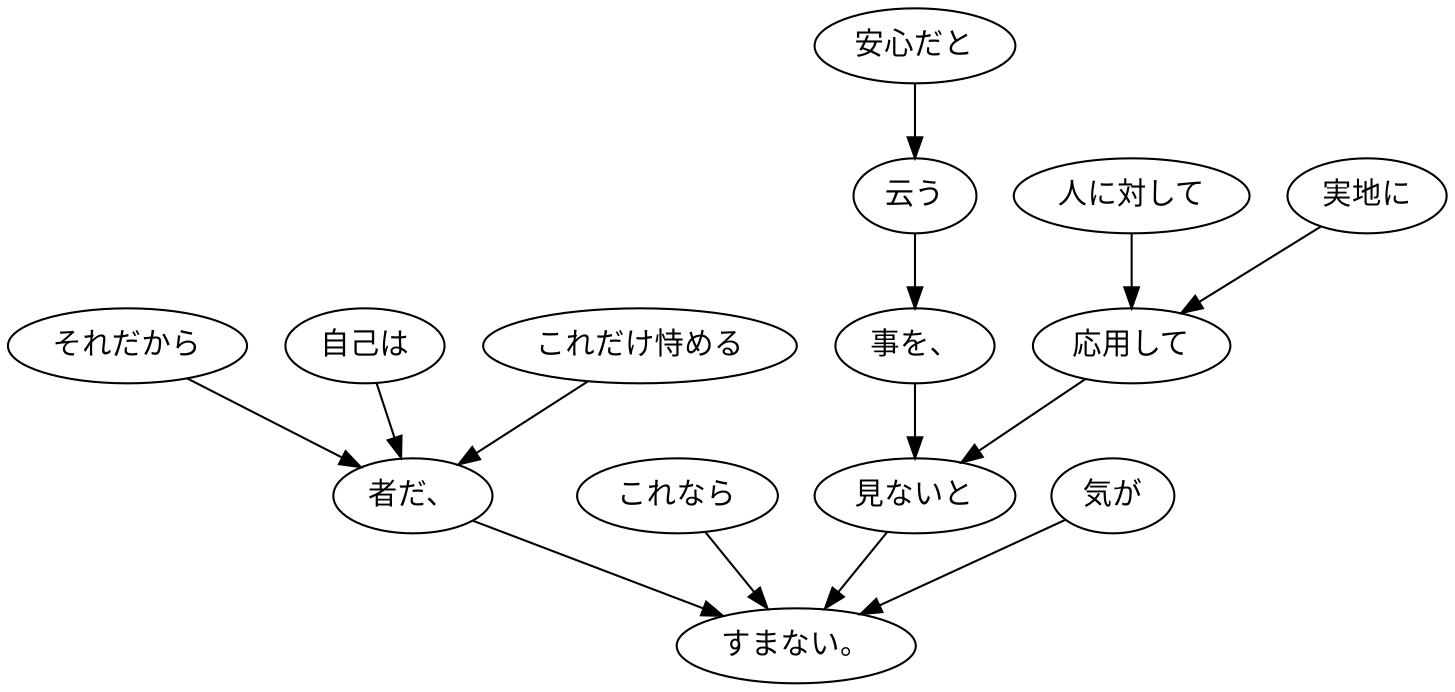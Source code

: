 digraph graph4776 {
	node0 [label="それだから"];
	node1 [label="自己は"];
	node2 [label="これだけ恃める"];
	node3 [label="者だ、"];
	node4 [label="これなら"];
	node5 [label="安心だと"];
	node6 [label="云う"];
	node7 [label="事を、"];
	node8 [label="人に対して"];
	node9 [label="実地に"];
	node10 [label="応用して"];
	node11 [label="見ないと"];
	node12 [label="気が"];
	node13 [label="すまない。"];
	node0 -> node3;
	node1 -> node3;
	node2 -> node3;
	node3 -> node13;
	node4 -> node13;
	node5 -> node6;
	node6 -> node7;
	node7 -> node11;
	node8 -> node10;
	node9 -> node10;
	node10 -> node11;
	node11 -> node13;
	node12 -> node13;
}
